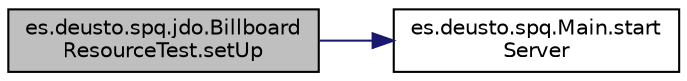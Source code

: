 digraph "es.deusto.spq.jdo.BillboardResourceTest.setUp"
{
 // LATEX_PDF_SIZE
  edge [fontname="Helvetica",fontsize="10",labelfontname="Helvetica",labelfontsize="10"];
  node [fontname="Helvetica",fontsize="10",shape=record];
  rankdir="LR";
  Node1 [label="es.deusto.spq.jdo.Billboard\lResourceTest.setUp",height=0.2,width=0.4,color="black", fillcolor="grey75", style="filled", fontcolor="black",tooltip=" "];
  Node1 -> Node2 [color="midnightblue",fontsize="10",style="solid",fontname="Helvetica"];
  Node2 [label="es.deusto.spq.Main.start\lServer",height=0.2,width=0.4,color="black", fillcolor="white", style="filled",URL="$classes_1_1deusto_1_1spq_1_1_main.html#ace1eed5d51bf4a847234dc83e4677d1e",tooltip=" "];
}
